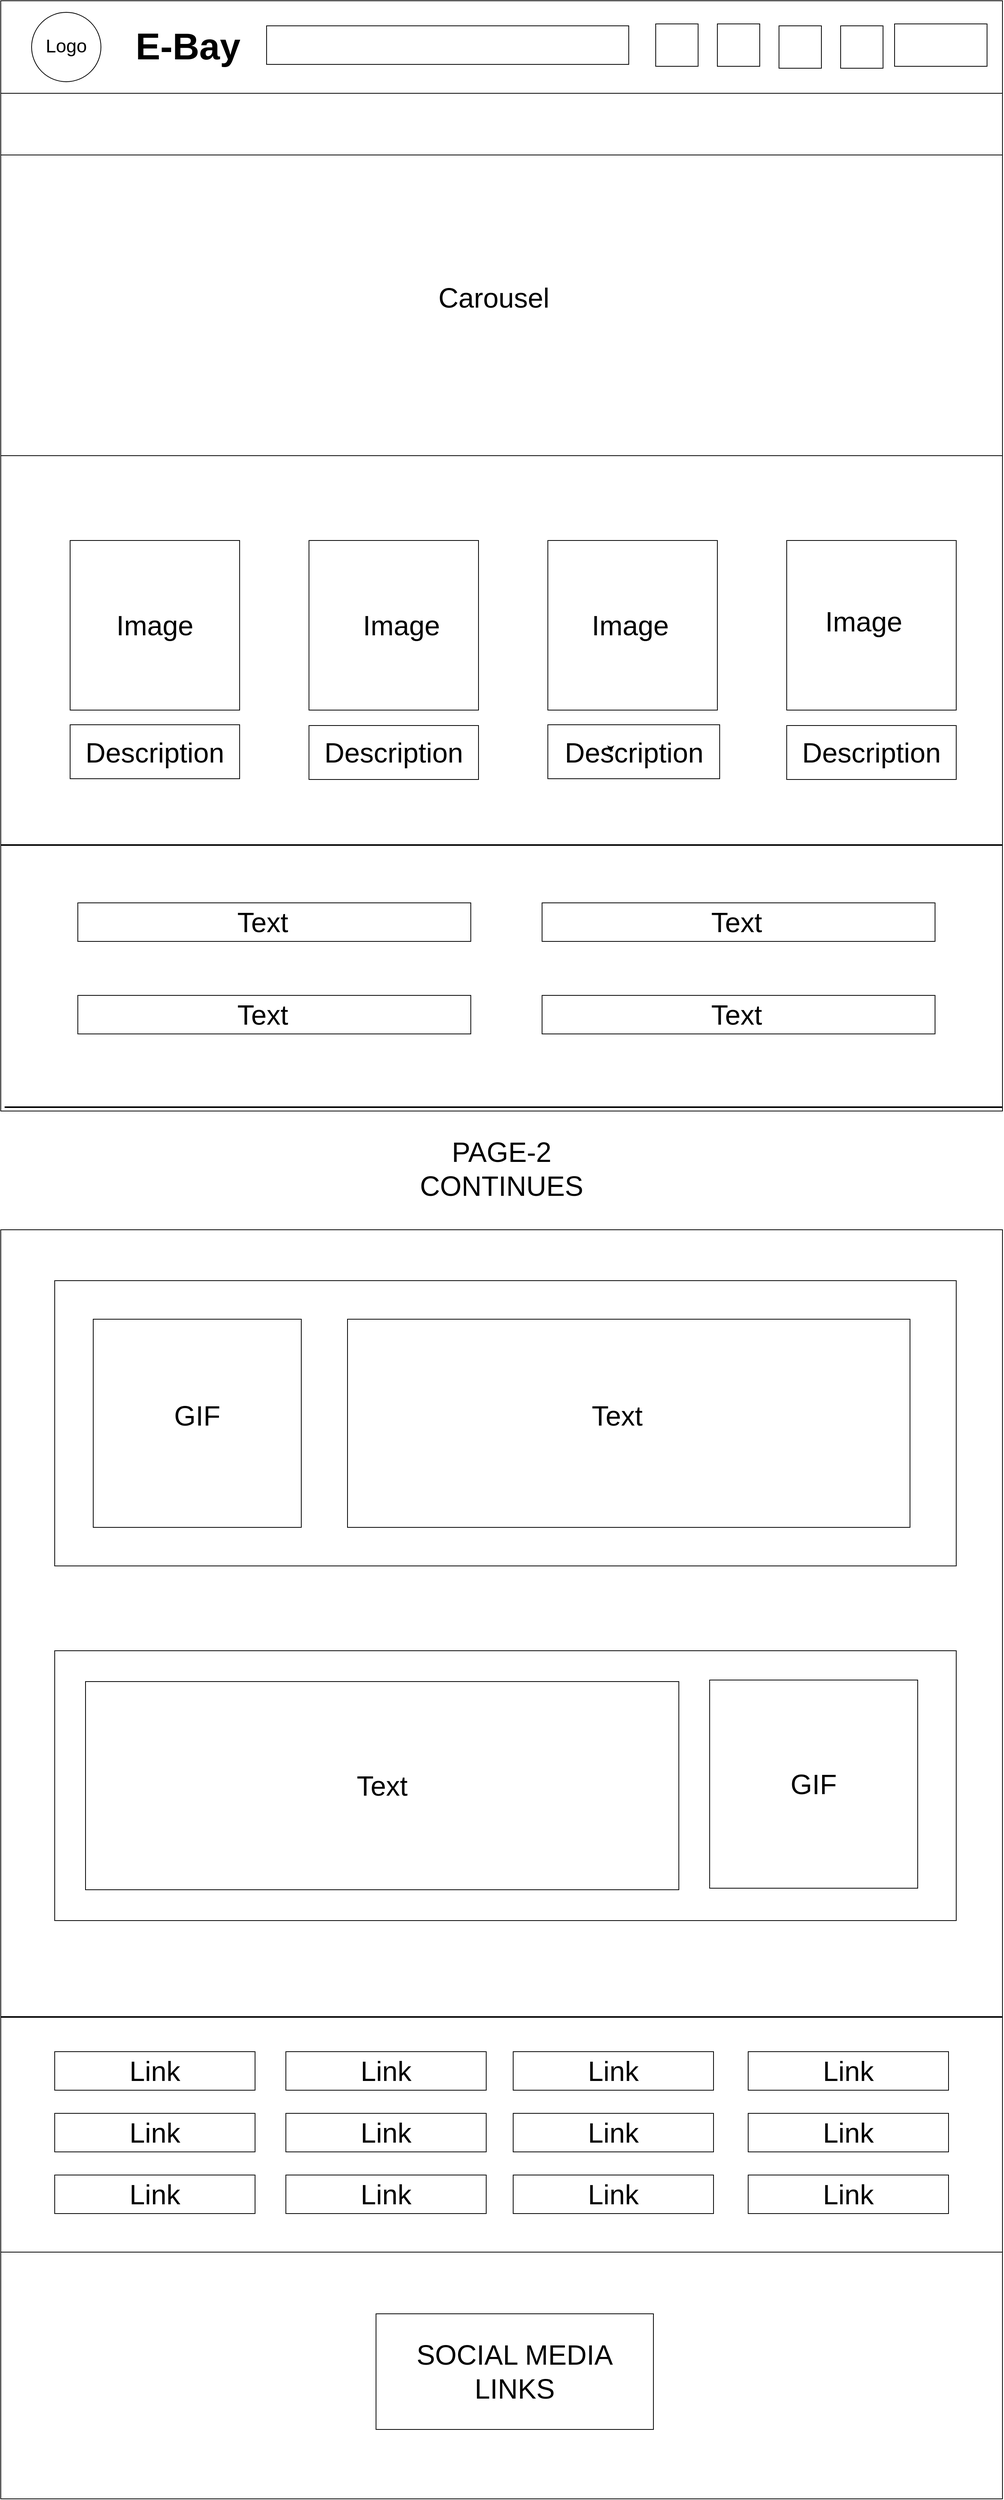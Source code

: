 <mxfile version="20.2.3" type="github">
  <diagram id="2DszsBFeUOpS91-YmSOk" name="Page-1">
    <mxGraphModel dx="3369" dy="1071" grid="1" gridSize="10" guides="1" tooltips="1" connect="1" arrows="1" fold="1" page="1" pageScale="1" pageWidth="827" pageHeight="1169" math="0" shadow="0">
      <root>
        <mxCell id="0" />
        <mxCell id="1" parent="0" />
        <mxCell id="6C_QwbLZkk2q1W2Ni-J5-1" value="" style="rounded=0;whiteSpace=wrap;html=1;fillColor=default;" vertex="1" parent="1">
          <mxGeometry x="-1200" y="160" width="1300" height="1440" as="geometry" />
        </mxCell>
        <mxCell id="6C_QwbLZkk2q1W2Ni-J5-2" value="" style="rounded=0;whiteSpace=wrap;html=1;" vertex="1" parent="1">
          <mxGeometry x="-1200" y="160" width="1300" height="120" as="geometry" />
        </mxCell>
        <mxCell id="6C_QwbLZkk2q1W2Ni-J5-3" value="" style="ellipse;whiteSpace=wrap;html=1;aspect=fixed;" vertex="1" parent="1">
          <mxGeometry x="-1160" y="175" width="90" height="90" as="geometry" />
        </mxCell>
        <mxCell id="6C_QwbLZkk2q1W2Ni-J5-4" value="&lt;h1&gt;&lt;font style=&quot;font-size: 48px;&quot;&gt;E-Bay&lt;/font&gt;&lt;/h1&gt;" style="text;html=1;strokeColor=none;fillColor=none;spacing=5;spacingTop=-20;whiteSpace=wrap;overflow=hidden;rounded=0;" vertex="1" parent="1">
          <mxGeometry x="-1030" y="185" width="170" height="65" as="geometry" />
        </mxCell>
        <mxCell id="6C_QwbLZkk2q1W2Ni-J5-5" value="" style="rounded=0;whiteSpace=wrap;html=1;fontSize=36;" vertex="1" parent="1">
          <mxGeometry x="-855" y="192.5" width="470" height="50" as="geometry" />
        </mxCell>
        <mxCell id="6C_QwbLZkk2q1W2Ni-J5-7" value="" style="shape=image;html=1;verticalAlign=top;verticalLabelPosition=bottom;labelBackgroundColor=#ffffff;imageAspect=0;aspect=fixed;image=https://cdn4.iconfinder.com/data/icons/evil-icons-user-interface/64/magnifier-128.png;fontSize=36;" vertex="1" parent="1">
          <mxGeometry x="-436" y="192.5" width="45" height="45" as="geometry" />
        </mxCell>
        <mxCell id="6C_QwbLZkk2q1W2Ni-J5-8" value="&lt;font style=&quot;font-size: 24px;&quot;&gt;Logo&lt;/font&gt;" style="text;html=1;strokeColor=none;fillColor=none;align=center;verticalAlign=middle;whiteSpace=wrap;rounded=0;fontSize=48;" vertex="1" parent="1">
          <mxGeometry x="-1120" y="195" width="10" height="30" as="geometry" />
        </mxCell>
        <mxCell id="6C_QwbLZkk2q1W2Ni-J5-9" value="" style="whiteSpace=wrap;html=1;aspect=fixed;fontSize=24;fillColor=default;" vertex="1" parent="1">
          <mxGeometry x="-350" y="190" width="55" height="55" as="geometry" />
        </mxCell>
        <mxCell id="6C_QwbLZkk2q1W2Ni-J5-10" value="" style="whiteSpace=wrap;html=1;aspect=fixed;fontSize=24;fillColor=default;" vertex="1" parent="1">
          <mxGeometry x="-270" y="190" width="55" height="55" as="geometry" />
        </mxCell>
        <mxCell id="6C_QwbLZkk2q1W2Ni-J5-11" value="" style="whiteSpace=wrap;html=1;aspect=fixed;fontSize=24;fillColor=default;" vertex="1" parent="1">
          <mxGeometry x="-190" y="192.5" width="55" height="55" as="geometry" />
        </mxCell>
        <mxCell id="6C_QwbLZkk2q1W2Ni-J5-12" value="" style="whiteSpace=wrap;html=1;aspect=fixed;fontSize=24;fillColor=default;" vertex="1" parent="1">
          <mxGeometry x="-110" y="192.5" width="55" height="55" as="geometry" />
        </mxCell>
        <mxCell id="6C_QwbLZkk2q1W2Ni-J5-13" value="" style="rounded=0;whiteSpace=wrap;html=1;fontSize=24;fillColor=default;" vertex="1" parent="1">
          <mxGeometry x="-40" y="190" width="120" height="55" as="geometry" />
        </mxCell>
        <mxCell id="6C_QwbLZkk2q1W2Ni-J5-18" value="" style="rounded=0;whiteSpace=wrap;html=1;fontSize=24;fillColor=default;" vertex="1" parent="1">
          <mxGeometry x="-1200" y="360" width="1300" height="390" as="geometry" />
        </mxCell>
        <mxCell id="6C_QwbLZkk2q1W2Ni-J5-19" value="&lt;font style=&quot;font-size: 36px;&quot;&gt;Carousel&lt;/font&gt;" style="text;html=1;strokeColor=none;fillColor=none;align=center;verticalAlign=middle;whiteSpace=wrap;rounded=0;fontSize=24;" vertex="1" parent="1">
          <mxGeometry x="-610" y="530" width="100" height="30" as="geometry" />
        </mxCell>
        <mxCell id="6C_QwbLZkk2q1W2Ni-J5-20" value="" style="whiteSpace=wrap;html=1;aspect=fixed;fontSize=36;fillColor=default;" vertex="1" parent="1">
          <mxGeometry x="-1110" y="860" width="220" height="220" as="geometry" />
        </mxCell>
        <mxCell id="6C_QwbLZkk2q1W2Ni-J5-21" value="" style="rounded=0;whiteSpace=wrap;html=1;fontSize=36;fillColor=default;" vertex="1" parent="1">
          <mxGeometry x="-1110" y="1099" width="220" height="70" as="geometry" />
        </mxCell>
        <mxCell id="6C_QwbLZkk2q1W2Ni-J5-22" value="" style="whiteSpace=wrap;html=1;aspect=fixed;fontSize=36;fillColor=default;" vertex="1" parent="1">
          <mxGeometry x="-800" y="860" width="220" height="220" as="geometry" />
        </mxCell>
        <mxCell id="6C_QwbLZkk2q1W2Ni-J5-23" value="" style="rounded=0;whiteSpace=wrap;html=1;fontSize=36;fillColor=default;" vertex="1" parent="1">
          <mxGeometry x="-800" y="1100" width="220" height="70" as="geometry" />
        </mxCell>
        <mxCell id="6C_QwbLZkk2q1W2Ni-J5-24" value="" style="whiteSpace=wrap;html=1;aspect=fixed;fontSize=36;fillColor=default;" vertex="1" parent="1">
          <mxGeometry x="-490" y="860" width="220" height="220" as="geometry" />
        </mxCell>
        <mxCell id="6C_QwbLZkk2q1W2Ni-J5-25" value="" style="rounded=0;whiteSpace=wrap;html=1;fontSize=36;fillColor=default;" vertex="1" parent="1">
          <mxGeometry x="-490" y="1099" width="223" height="70" as="geometry" />
        </mxCell>
        <mxCell id="6C_QwbLZkk2q1W2Ni-J5-26" value="" style="whiteSpace=wrap;html=1;aspect=fixed;fontSize=36;fillColor=default;" vertex="1" parent="1">
          <mxGeometry x="-180" y="860" width="220" height="220" as="geometry" />
        </mxCell>
        <mxCell id="6C_QwbLZkk2q1W2Ni-J5-27" value="" style="rounded=0;whiteSpace=wrap;html=1;fontSize=36;fillColor=default;" vertex="1" parent="1">
          <mxGeometry x="-180" y="1100" width="220" height="70" as="geometry" />
        </mxCell>
        <mxCell id="6C_QwbLZkk2q1W2Ni-J5-28" value="Image" style="text;html=1;strokeColor=none;fillColor=none;align=center;verticalAlign=middle;whiteSpace=wrap;rounded=0;fontSize=36;" vertex="1" parent="1">
          <mxGeometry x="-1030" y="955" width="60" height="30" as="geometry" />
        </mxCell>
        <mxCell id="6C_QwbLZkk2q1W2Ni-J5-30" value="Description" style="text;html=1;strokeColor=none;fillColor=none;align=center;verticalAlign=middle;whiteSpace=wrap;rounded=0;fontSize=36;" vertex="1" parent="1">
          <mxGeometry x="-1030" y="1120" width="60" height="30" as="geometry" />
        </mxCell>
        <mxCell id="6C_QwbLZkk2q1W2Ni-J5-31" value="Description" style="text;html=1;strokeColor=none;fillColor=none;align=center;verticalAlign=middle;whiteSpace=wrap;rounded=0;fontSize=36;" vertex="1" parent="1">
          <mxGeometry x="-408.5" y="1120" width="60" height="30" as="geometry" />
        </mxCell>
        <mxCell id="6C_QwbLZkk2q1W2Ni-J5-32" style="edgeStyle=orthogonalEdgeStyle;rounded=0;orthogonalLoop=1;jettySize=auto;html=1;exitX=0;exitY=0.25;exitDx=0;exitDy=0;entryX=0;entryY=0.5;entryDx=0;entryDy=0;fontSize=36;" edge="1" parent="1" source="6C_QwbLZkk2q1W2Ni-J5-31" target="6C_QwbLZkk2q1W2Ni-J5-31">
          <mxGeometry relative="1" as="geometry" />
        </mxCell>
        <mxCell id="6C_QwbLZkk2q1W2Ni-J5-33" value="Description" style="text;html=1;strokeColor=none;fillColor=none;align=center;verticalAlign=middle;whiteSpace=wrap;rounded=0;fontSize=36;" vertex="1" parent="1">
          <mxGeometry x="-100" y="1120" width="60" height="30" as="geometry" />
        </mxCell>
        <mxCell id="6C_QwbLZkk2q1W2Ni-J5-34" value="Description" style="text;html=1;strokeColor=none;fillColor=none;align=center;verticalAlign=middle;whiteSpace=wrap;rounded=0;fontSize=36;" vertex="1" parent="1">
          <mxGeometry x="-720" y="1120" width="60" height="30" as="geometry" />
        </mxCell>
        <mxCell id="6C_QwbLZkk2q1W2Ni-J5-35" value="Image" style="text;html=1;strokeColor=none;fillColor=none;align=center;verticalAlign=middle;whiteSpace=wrap;rounded=0;fontSize=36;" vertex="1" parent="1">
          <mxGeometry x="-710" y="955" width="60" height="30" as="geometry" />
        </mxCell>
        <mxCell id="6C_QwbLZkk2q1W2Ni-J5-36" value="Image" style="text;html=1;strokeColor=none;fillColor=none;align=center;verticalAlign=middle;whiteSpace=wrap;rounded=0;fontSize=36;" vertex="1" parent="1">
          <mxGeometry x="-413" y="955" width="60" height="30" as="geometry" />
        </mxCell>
        <mxCell id="6C_QwbLZkk2q1W2Ni-J5-37" value="Image" style="text;html=1;strokeColor=none;fillColor=none;align=center;verticalAlign=middle;whiteSpace=wrap;rounded=0;fontSize=36;" vertex="1" parent="1">
          <mxGeometry x="-110" y="950" width="60" height="30" as="geometry" />
        </mxCell>
        <mxCell id="6C_QwbLZkk2q1W2Ni-J5-38" value="" style="rounded=0;whiteSpace=wrap;html=1;fontSize=36;fillColor=default;" vertex="1" parent="1">
          <mxGeometry x="-1100" y="1450" width="510" height="50" as="geometry" />
        </mxCell>
        <mxCell id="6C_QwbLZkk2q1W2Ni-J5-39" value="" style="rounded=0;whiteSpace=wrap;html=1;fontSize=36;fillColor=default;" vertex="1" parent="1">
          <mxGeometry x="-1100" y="1330" width="510" height="50" as="geometry" />
        </mxCell>
        <mxCell id="6C_QwbLZkk2q1W2Ni-J5-40" value="" style="rounded=0;whiteSpace=wrap;html=1;fontSize=36;fillColor=default;" vertex="1" parent="1">
          <mxGeometry x="-497.5" y="1450" width="510" height="50" as="geometry" />
        </mxCell>
        <mxCell id="6C_QwbLZkk2q1W2Ni-J5-41" value="" style="rounded=0;whiteSpace=wrap;html=1;fontSize=36;fillColor=default;" vertex="1" parent="1">
          <mxGeometry x="-497.5" y="1330" width="510" height="50" as="geometry" />
        </mxCell>
        <mxCell id="6C_QwbLZkk2q1W2Ni-J5-45" value="" style="line;strokeWidth=2;html=1;fontSize=36;fillColor=default;" vertex="1" parent="1">
          <mxGeometry x="-1200" y="1250" width="1300" height="10" as="geometry" />
        </mxCell>
        <mxCell id="6C_QwbLZkk2q1W2Ni-J5-46" value="" style="line;strokeWidth=2;html=1;fontSize=36;fillColor=default;" vertex="1" parent="1">
          <mxGeometry x="-1195" y="1590" width="1295" height="10" as="geometry" />
        </mxCell>
        <mxCell id="6C_QwbLZkk2q1W2Ni-J5-47" value="Text" style="text;html=1;strokeColor=none;fillColor=none;align=center;verticalAlign=middle;whiteSpace=wrap;rounded=0;fontSize=36;" vertex="1" parent="1">
          <mxGeometry x="-890" y="1340" width="60" height="30" as="geometry" />
        </mxCell>
        <mxCell id="6C_QwbLZkk2q1W2Ni-J5-48" value="Text" style="text;html=1;strokeColor=none;fillColor=none;align=center;verticalAlign=middle;whiteSpace=wrap;rounded=0;fontSize=36;" vertex="1" parent="1">
          <mxGeometry x="-275" y="1340" width="60" height="30" as="geometry" />
        </mxCell>
        <mxCell id="6C_QwbLZkk2q1W2Ni-J5-49" value="Text" style="text;html=1;strokeColor=none;fillColor=none;align=center;verticalAlign=middle;whiteSpace=wrap;rounded=0;fontSize=36;" vertex="1" parent="1">
          <mxGeometry x="-890" y="1460" width="60" height="30" as="geometry" />
        </mxCell>
        <mxCell id="6C_QwbLZkk2q1W2Ni-J5-50" value="Text" style="text;html=1;strokeColor=none;fillColor=none;align=center;verticalAlign=middle;whiteSpace=wrap;rounded=0;fontSize=36;" vertex="1" parent="1">
          <mxGeometry x="-275" y="1460" width="60" height="30" as="geometry" />
        </mxCell>
        <mxCell id="6C_QwbLZkk2q1W2Ni-J5-52" value="" style="rounded=0;whiteSpace=wrap;html=1;fontSize=36;fillColor=default;" vertex="1" parent="1">
          <mxGeometry x="-1200" y="1754" width="1300" height="1646" as="geometry" />
        </mxCell>
        <mxCell id="6C_QwbLZkk2q1W2Ni-J5-53" value="PAGE-2 CONTINUES" style="text;html=1;strokeColor=none;fillColor=none;align=center;verticalAlign=middle;whiteSpace=wrap;rounded=0;fontSize=36;" vertex="1" parent="1">
          <mxGeometry x="-580" y="1660" width="60" height="30" as="geometry" />
        </mxCell>
        <mxCell id="6C_QwbLZkk2q1W2Ni-J5-59" value="" style="rounded=0;whiteSpace=wrap;html=1;fontSize=36;fillColor=default;" vertex="1" parent="1">
          <mxGeometry x="-1130" y="1820" width="1170" height="370" as="geometry" />
        </mxCell>
        <mxCell id="6C_QwbLZkk2q1W2Ni-J5-60" value="" style="whiteSpace=wrap;html=1;aspect=fixed;fontSize=36;fillColor=default;" vertex="1" parent="1">
          <mxGeometry x="-1080" y="1870" width="270" height="270" as="geometry" />
        </mxCell>
        <mxCell id="6C_QwbLZkk2q1W2Ni-J5-64" value="" style="rounded=0;whiteSpace=wrap;html=1;fontSize=36;fillColor=default;" vertex="1" parent="1">
          <mxGeometry x="-750" y="1870" width="730" height="270" as="geometry" />
        </mxCell>
        <mxCell id="6C_QwbLZkk2q1W2Ni-J5-65" value="Text" style="text;html=1;strokeColor=none;fillColor=none;align=center;verticalAlign=middle;whiteSpace=wrap;rounded=0;fontSize=36;" vertex="1" parent="1">
          <mxGeometry x="-430" y="1980" width="60" height="30" as="geometry" />
        </mxCell>
        <mxCell id="6C_QwbLZkk2q1W2Ni-J5-66" value="GIF" style="text;html=1;strokeColor=none;fillColor=none;align=center;verticalAlign=middle;whiteSpace=wrap;rounded=0;fontSize=36;" vertex="1" parent="1">
          <mxGeometry x="-975" y="1980" width="60" height="30" as="geometry" />
        </mxCell>
        <mxCell id="6C_QwbLZkk2q1W2Ni-J5-68" value="" style="rounded=0;whiteSpace=wrap;html=1;fontSize=36;fillColor=default;" vertex="1" parent="1">
          <mxGeometry x="-1130" y="2300" width="1170" height="350" as="geometry" />
        </mxCell>
        <mxCell id="6C_QwbLZkk2q1W2Ni-J5-69" value="GIF" style="whiteSpace=wrap;html=1;aspect=fixed;fontSize=36;fillColor=default;" vertex="1" parent="1">
          <mxGeometry x="-280" y="2338" width="270" height="270" as="geometry" />
        </mxCell>
        <mxCell id="6C_QwbLZkk2q1W2Ni-J5-70" value="Text" style="rounded=0;whiteSpace=wrap;html=1;fontSize=36;fillColor=default;" vertex="1" parent="1">
          <mxGeometry x="-1090" y="2340" width="770" height="270" as="geometry" />
        </mxCell>
        <mxCell id="6C_QwbLZkk2q1W2Ni-J5-71" value="" style="line;strokeWidth=2;html=1;fontSize=36;fillColor=default;" vertex="1" parent="1">
          <mxGeometry x="-1200" y="2770" width="1300" height="10" as="geometry" />
        </mxCell>
        <mxCell id="6C_QwbLZkk2q1W2Ni-J5-72" value="" style="rounded=0;whiteSpace=wrap;html=1;fontSize=36;fillColor=default;" vertex="1" parent="1">
          <mxGeometry x="-1200" y="3080" width="1300" height="320" as="geometry" />
        </mxCell>
        <mxCell id="6C_QwbLZkk2q1W2Ni-J5-73" value="SOCIAL MEDIA LINKS" style="rounded=0;whiteSpace=wrap;html=1;fontSize=36;fillColor=default;" vertex="1" parent="1">
          <mxGeometry x="-713" y="3160" width="360" height="150" as="geometry" />
        </mxCell>
        <mxCell id="6C_QwbLZkk2q1W2Ni-J5-74" value="Link" style="rounded=0;whiteSpace=wrap;html=1;fontSize=36;fillColor=default;" vertex="1" parent="1">
          <mxGeometry x="-1130" y="2820" width="260" height="50" as="geometry" />
        </mxCell>
        <mxCell id="6C_QwbLZkk2q1W2Ni-J5-75" value="Link" style="rounded=0;whiteSpace=wrap;html=1;fontSize=36;fillColor=default;" vertex="1" parent="1">
          <mxGeometry x="-1130" y="2900" width="260" height="50" as="geometry" />
        </mxCell>
        <mxCell id="6C_QwbLZkk2q1W2Ni-J5-76" value="Link" style="rounded=0;whiteSpace=wrap;html=1;fontSize=36;fillColor=default;" vertex="1" parent="1">
          <mxGeometry x="-1130" y="2980" width="260" height="50" as="geometry" />
        </mxCell>
        <mxCell id="6C_QwbLZkk2q1W2Ni-J5-77" value="Link" style="rounded=0;whiteSpace=wrap;html=1;fontSize=36;fillColor=default;" vertex="1" parent="1">
          <mxGeometry x="-830" y="2820" width="260" height="50" as="geometry" />
        </mxCell>
        <mxCell id="6C_QwbLZkk2q1W2Ni-J5-78" value="Link" style="rounded=0;whiteSpace=wrap;html=1;fontSize=36;fillColor=default;" vertex="1" parent="1">
          <mxGeometry x="-535" y="2820" width="260" height="50" as="geometry" />
        </mxCell>
        <mxCell id="6C_QwbLZkk2q1W2Ni-J5-79" value="Link" style="rounded=0;whiteSpace=wrap;html=1;fontSize=36;fillColor=default;" vertex="1" parent="1">
          <mxGeometry x="-230" y="2820" width="260" height="50" as="geometry" />
        </mxCell>
        <mxCell id="6C_QwbLZkk2q1W2Ni-J5-80" value="Link" style="rounded=0;whiteSpace=wrap;html=1;fontSize=36;fillColor=default;" vertex="1" parent="1">
          <mxGeometry x="-830" y="2980" width="260" height="50" as="geometry" />
        </mxCell>
        <mxCell id="6C_QwbLZkk2q1W2Ni-J5-81" value="Link" style="rounded=0;whiteSpace=wrap;html=1;fontSize=36;fillColor=default;" vertex="1" parent="1">
          <mxGeometry x="-830" y="2900" width="260" height="50" as="geometry" />
        </mxCell>
        <mxCell id="6C_QwbLZkk2q1W2Ni-J5-83" value="Link" style="rounded=0;whiteSpace=wrap;html=1;fontSize=36;fillColor=default;" vertex="1" parent="1">
          <mxGeometry x="-535" y="2980" width="260" height="50" as="geometry" />
        </mxCell>
        <mxCell id="6C_QwbLZkk2q1W2Ni-J5-84" value="Link" style="rounded=0;whiteSpace=wrap;html=1;fontSize=36;fillColor=default;" vertex="1" parent="1">
          <mxGeometry x="-535" y="2900" width="260" height="50" as="geometry" />
        </mxCell>
        <mxCell id="6C_QwbLZkk2q1W2Ni-J5-85" value="Link" style="rounded=0;whiteSpace=wrap;html=1;fontSize=36;fillColor=default;" vertex="1" parent="1">
          <mxGeometry x="-230" y="2980" width="260" height="50" as="geometry" />
        </mxCell>
        <mxCell id="6C_QwbLZkk2q1W2Ni-J5-86" value="Link" style="rounded=0;whiteSpace=wrap;html=1;fontSize=36;fillColor=default;" vertex="1" parent="1">
          <mxGeometry x="-230" y="2900" width="260" height="50" as="geometry" />
        </mxCell>
      </root>
    </mxGraphModel>
  </diagram>
</mxfile>
